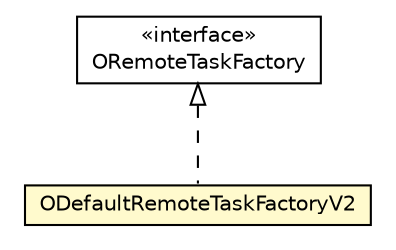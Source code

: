 #!/usr/local/bin/dot
#
# Class diagram 
# Generated by UMLGraph version R5_6-24-gf6e263 (http://www.umlgraph.org/)
#

digraph G {
	edge [fontname="Helvetica",fontsize=10,labelfontname="Helvetica",labelfontsize=10];
	node [fontname="Helvetica",fontsize=10,shape=plaintext];
	nodesep=0.25;
	ranksep=0.5;
	// com.orientechnologies.orient.server.distributed.ORemoteTaskFactory
	c1444487 [label=<<table title="com.orientechnologies.orient.server.distributed.ORemoteTaskFactory" border="0" cellborder="1" cellspacing="0" cellpadding="2" port="p" href="../../ORemoteTaskFactory.html">
		<tr><td><table border="0" cellspacing="0" cellpadding="1">
<tr><td align="center" balign="center"> &#171;interface&#187; </td></tr>
<tr><td align="center" balign="center"> ORemoteTaskFactory </td></tr>
		</table></td></tr>
		</table>>, URL="../../ORemoteTaskFactory.html", fontname="Helvetica", fontcolor="black", fontsize=10.0];
	// com.orientechnologies.orient.server.distributed.impl.task.ODefaultRemoteTaskFactoryV2
	c1444738 [label=<<table title="com.orientechnologies.orient.server.distributed.impl.task.ODefaultRemoteTaskFactoryV2" border="0" cellborder="1" cellspacing="0" cellpadding="2" port="p" bgcolor="lemonChiffon" href="./ODefaultRemoteTaskFactoryV2.html">
		<tr><td><table border="0" cellspacing="0" cellpadding="1">
<tr><td align="center" balign="center"> ODefaultRemoteTaskFactoryV2 </td></tr>
		</table></td></tr>
		</table>>, URL="./ODefaultRemoteTaskFactoryV2.html", fontname="Helvetica", fontcolor="black", fontsize=10.0];
	//com.orientechnologies.orient.server.distributed.impl.task.ODefaultRemoteTaskFactoryV2 implements com.orientechnologies.orient.server.distributed.ORemoteTaskFactory
	c1444487:p -> c1444738:p [dir=back,arrowtail=empty,style=dashed];
}

